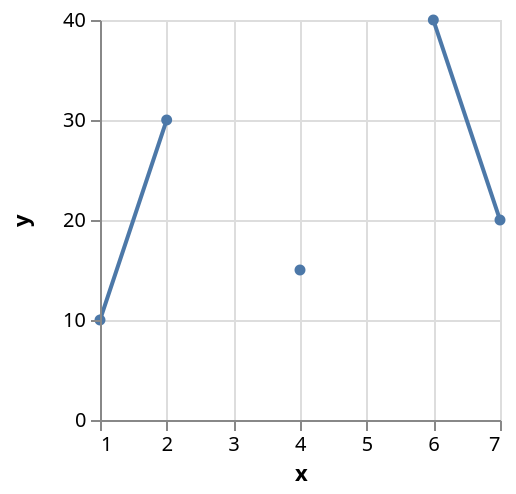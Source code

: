 {
  "$schema": "https://vega.github.io/schema/vega/v3.json",
  "description": "A simple bar chart with embedded data.",
  "autosize": "pad",
  "padding": 5,
  "width": 200,
  "height": 200,
  "style": "cell",
  "data": [
    {
      "name": "source_0",
      "values": [
        {"x": 1, "y": 10},
        {"x": 2, "y": 30},
        {"x": 3, "y": null},
        {"x": 4, "y": 15},
        {"x": 5, "y": null},
        {"x": 6, "y": 40},
        {"x": 7, "y": 20}
      ]
    },
    {
      "name": "data_1",
      "source": "source_0",
      "transform": [
        {"type": "formula", "expr": "toNumber(datum[\"x\"])", "as": "x"},
        {"type": "formula", "expr": "toNumber(datum[\"y\"])", "as": "y"}
      ]
    },
    {
      "name": "data_2",
      "source": "source_0",
      "transform": [
        {"type": "formula", "expr": "toNumber(datum[\"x\"])", "as": "x"},
        {"type": "formula", "expr": "toNumber(datum[\"y\"])", "as": "y"},
        {
          "type": "filter",
          "expr": "datum[\"x\"] !== null && !isNaN(datum[\"x\"]) && datum[\"y\"] !== null && !isNaN(datum[\"y\"])"
        }
      ]
    }
  ],
  "marks": [
    {
      "name": "layer_0_marks",
      "type": "line",
      "style": ["line"],
      "sort": {"field": "datum[\"x\"]", "order": "descending"},
      "from": {"data": "data_1"},
      "encode": {
        "update": {
          "stroke": {"value": "#4c78a8"},
          "x": {"scale": "x", "field": "x"},
          "y": {"scale": "y", "field": "y"},
          "defined": {
            "signal": "datum[\"x\"] !== null && !isNaN(datum[\"x\"]) && datum[\"y\"] !== null && !isNaN(datum[\"y\"])"
          }
        }
      }
    },
    {
      "name": "layer_1_marks",
      "type": "symbol",
      "style": ["point"],
      "from": {"data": "data_2"},
      "encode": {
        "update": {
          "opacity": {"value": 1},
          "fill": {"value": "#4c78a8"},
          "x": {"scale": "x", "field": "x"},
          "y": {"scale": "y", "field": "y"}
        }
      }
    }
  ],
  "scales": [
    {
      "name": "x",
      "type": "linear",
      "domain": {
        "fields": [
          {"data": "data_1", "field": "x"},
          {"data": "data_2", "field": "x"}
        ]
      },
      "range": [0, {"signal": "width"}],
      "nice": true,
      "zero": false
    },
    {
      "name": "y",
      "type": "linear",
      "domain": {
        "fields": [
          {"data": "data_1", "field": "y"},
          {"data": "data_2", "field": "y"}
        ]
      },
      "range": [{"signal": "height"}, 0],
      "nice": true,
      "zero": true
    }
  ],
  "axes": [
    {
      "scale": "x",
      "orient": "bottom",
      "grid": false,
      "title": "x",
      "labelFlush": true,
      "labelOverlap": true,
      "tickCount": {"signal": "ceil(width/40)"},
      "zindex": 1
    },
    {
      "scale": "x",
      "orient": "bottom",
      "grid": true,
      "tickCount": {"signal": "ceil(width/40)"},
      "gridScale": "y",
      "domain": false,
      "labels": false,
      "maxExtent": 0,
      "minExtent": 0,
      "ticks": false,
      "zindex": 0
    },
    {
      "scale": "y",
      "orient": "left",
      "grid": false,
      "title": "y",
      "labelOverlap": true,
      "tickCount": {"signal": "ceil(height/40)"},
      "zindex": 1
    },
    {
      "scale": "y",
      "orient": "left",
      "grid": true,
      "tickCount": {"signal": "ceil(height/40)"},
      "gridScale": "x",
      "domain": false,
      "labels": false,
      "maxExtent": 0,
      "minExtent": 0,
      "ticks": false,
      "zindex": 0
    }
  ],
  "config": {"axisY": {"minExtent": 30}}
}
